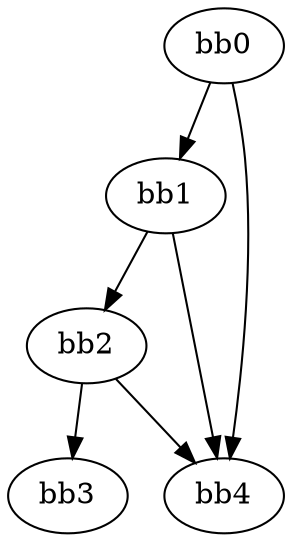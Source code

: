 digraph {
    0 [ label = "bb0\l" ]
    1 [ label = "bb1\l" ]
    2 [ label = "bb2\l" ]
    3 [ label = "bb3\l" ]
    4 [ label = "bb4\l" ]
    0 -> 1 [ ]
    0 -> 4 [ ]
    1 -> 2 [ ]
    1 -> 4 [ ]
    2 -> 3 [ ]
    2 -> 4 [ ]
}

